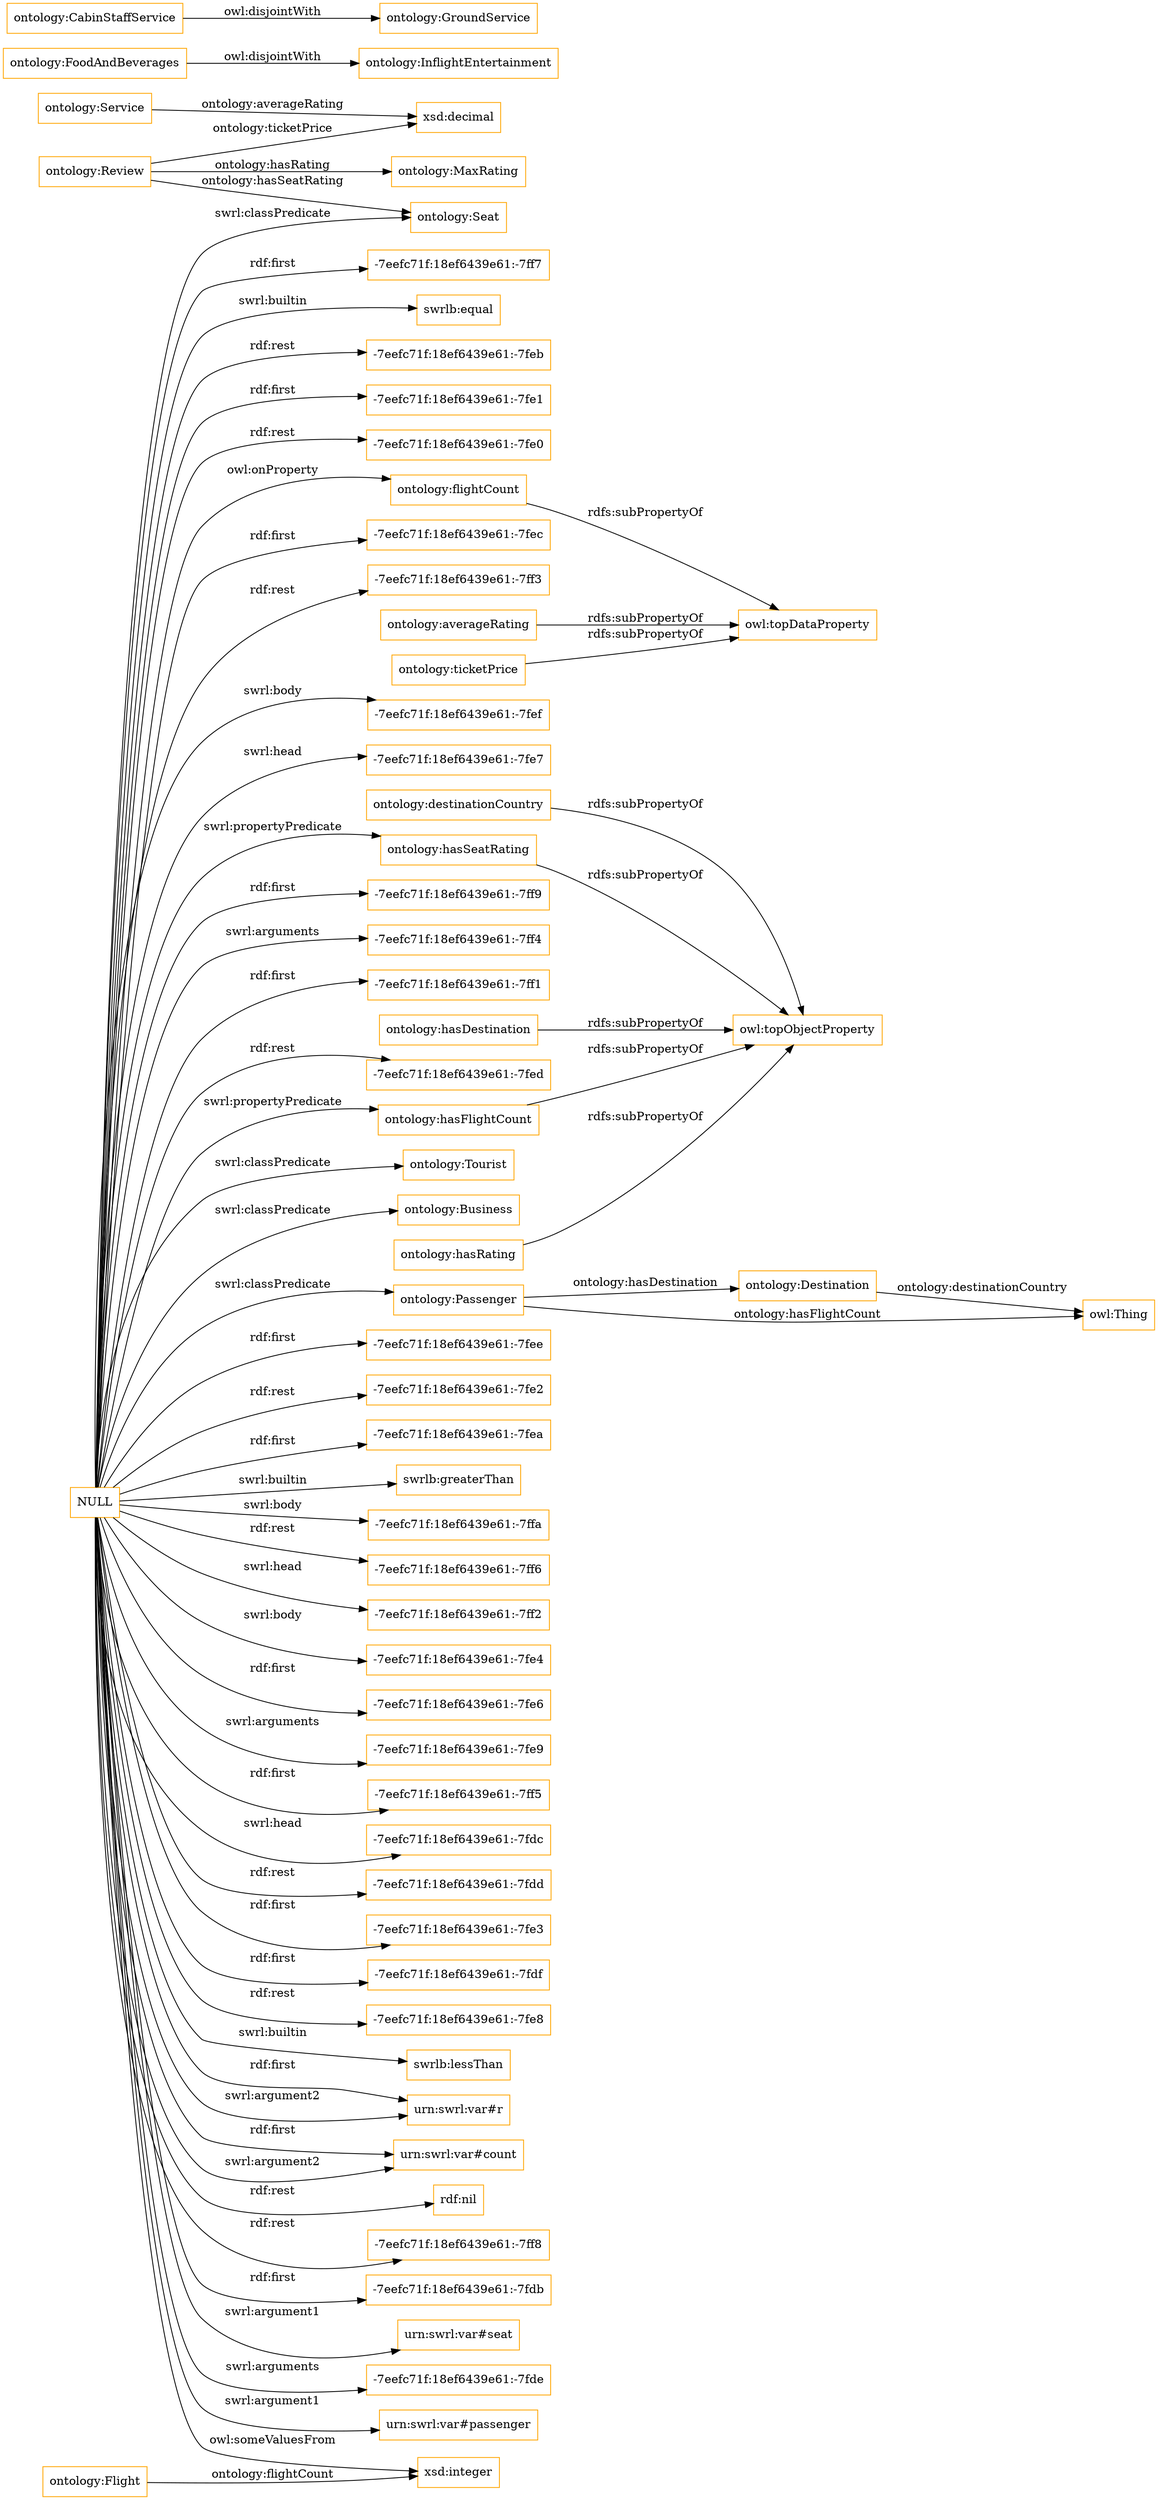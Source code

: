 digraph ar2dtool_diagram { 
rankdir=LR;
size="1501"
node [shape = rectangle, color="orange"]; "ontology:MaxRating" "ontology:FoodAndBeverages" "ontology:Tourist" "ontology:Flight" "ontology:Seat" "ontology:GroundService" "ontology:CabinStaffService" "ontology:Business" "ontology:Review" "ontology:InflightEntertainment" "ontology:Passenger" "ontology:Destination" "ontology:Service" ; /*classes style*/
	"ontology:flightCount" -> "owl:topDataProperty" [ label = "rdfs:subPropertyOf" ];
	"ontology:destinationCountry" -> "owl:topObjectProperty" [ label = "rdfs:subPropertyOf" ];
	"ontology:hasFlightCount" -> "owl:topObjectProperty" [ label = "rdfs:subPropertyOf" ];
	"ontology:hasSeatRating" -> "owl:topObjectProperty" [ label = "rdfs:subPropertyOf" ];
	"ontology:CabinStaffService" -> "ontology:GroundService" [ label = "owl:disjointWith" ];
	"ontology:FoodAndBeverages" -> "ontology:InflightEntertainment" [ label = "owl:disjointWith" ];
	"ontology:averageRating" -> "owl:topDataProperty" [ label = "rdfs:subPropertyOf" ];
	"ontology:ticketPrice" -> "owl:topDataProperty" [ label = "rdfs:subPropertyOf" ];
	"NULL" -> "-7eefc71f:18ef6439e61:-7fee" [ label = "rdf:first" ];
	"NULL" -> "ontology:hasSeatRating" [ label = "swrl:propertyPredicate" ];
	"NULL" -> "-7eefc71f:18ef6439e61:-7fe2" [ label = "rdf:rest" ];
	"NULL" -> "-7eefc71f:18ef6439e61:-7fea" [ label = "rdf:first" ];
	"NULL" -> "swrlb:greaterThan" [ label = "swrl:builtin" ];
	"NULL" -> "-7eefc71f:18ef6439e61:-7ffa" [ label = "swrl:body" ];
	"NULL" -> "ontology:Business" [ label = "swrl:classPredicate" ];
	"NULL" -> "-7eefc71f:18ef6439e61:-7ff6" [ label = "rdf:rest" ];
	"NULL" -> "-7eefc71f:18ef6439e61:-7ff2" [ label = "swrl:head" ];
	"NULL" -> "ontology:Seat" [ label = "swrl:classPredicate" ];
	"NULL" -> "-7eefc71f:18ef6439e61:-7fe4" [ label = "swrl:body" ];
	"NULL" -> "-7eefc71f:18ef6439e61:-7fe6" [ label = "rdf:first" ];
	"NULL" -> "ontology:Passenger" [ label = "swrl:classPredicate" ];
	"NULL" -> "-7eefc71f:18ef6439e61:-7fe9" [ label = "swrl:arguments" ];
	"NULL" -> "-7eefc71f:18ef6439e61:-7ff5" [ label = "rdf:first" ];
	"NULL" -> "-7eefc71f:18ef6439e61:-7fdc" [ label = "swrl:head" ];
	"NULL" -> "-7eefc71f:18ef6439e61:-7fdd" [ label = "rdf:rest" ];
	"NULL" -> "-7eefc71f:18ef6439e61:-7fe3" [ label = "rdf:first" ];
	"NULL" -> "-7eefc71f:18ef6439e61:-7fdf" [ label = "rdf:first" ];
	"NULL" -> "-7eefc71f:18ef6439e61:-7fe8" [ label = "rdf:rest" ];
	"NULL" -> "swrlb:lessThan" [ label = "swrl:builtin" ];
	"NULL" -> "urn:swrl:var#r" [ label = "swrl:argument2" ];
	"NULL" -> "urn:swrl:var#count" [ label = "rdf:first" ];
	"NULL" -> "rdf:nil" [ label = "rdf:rest" ];
	"NULL" -> "-7eefc71f:18ef6439e61:-7ff8" [ label = "rdf:rest" ];
	"NULL" -> "-7eefc71f:18ef6439e61:-7fdb" [ label = "rdf:first" ];
	"NULL" -> "urn:swrl:var#seat" [ label = "swrl:argument1" ];
	"NULL" -> "-7eefc71f:18ef6439e61:-7fde" [ label = "swrl:arguments" ];
	"NULL" -> "urn:swrl:var#passenger" [ label = "swrl:argument1" ];
	"NULL" -> "-7eefc71f:18ef6439e61:-7ff7" [ label = "rdf:first" ];
	"NULL" -> "swrlb:equal" [ label = "swrl:builtin" ];
	"NULL" -> "ontology:hasFlightCount" [ label = "swrl:propertyPredicate" ];
	"NULL" -> "-7eefc71f:18ef6439e61:-7feb" [ label = "rdf:rest" ];
	"NULL" -> "-7eefc71f:18ef6439e61:-7fe1" [ label = "rdf:first" ];
	"NULL" -> "-7eefc71f:18ef6439e61:-7fe0" [ label = "rdf:rest" ];
	"NULL" -> "ontology:flightCount" [ label = "owl:onProperty" ];
	"NULL" -> "-7eefc71f:18ef6439e61:-7fec" [ label = "rdf:first" ];
	"NULL" -> "-7eefc71f:18ef6439e61:-7ff3" [ label = "rdf:rest" ];
	"NULL" -> "urn:swrl:var#count" [ label = "swrl:argument2" ];
	"NULL" -> "-7eefc71f:18ef6439e61:-7fef" [ label = "swrl:body" ];
	"NULL" -> "xsd:integer" [ label = "owl:someValuesFrom" ];
	"NULL" -> "-7eefc71f:18ef6439e61:-7fe7" [ label = "swrl:head" ];
	"NULL" -> "-7eefc71f:18ef6439e61:-7ff9" [ label = "rdf:first" ];
	"NULL" -> "ontology:Tourist" [ label = "swrl:classPredicate" ];
	"NULL" -> "urn:swrl:var#r" [ label = "rdf:first" ];
	"NULL" -> "-7eefc71f:18ef6439e61:-7ff4" [ label = "swrl:arguments" ];
	"NULL" -> "-7eefc71f:18ef6439e61:-7ff1" [ label = "rdf:first" ];
	"NULL" -> "-7eefc71f:18ef6439e61:-7fed" [ label = "rdf:rest" ];
	"ontology:hasDestination" -> "owl:topObjectProperty" [ label = "rdfs:subPropertyOf" ];
	"ontology:hasRating" -> "owl:topObjectProperty" [ label = "rdfs:subPropertyOf" ];
	"ontology:Destination" -> "owl:Thing" [ label = "ontology:destinationCountry" ];
	"ontology:Review" -> "ontology:Seat" [ label = "ontology:hasSeatRating" ];
	"ontology:Review" -> "xsd:decimal" [ label = "ontology:ticketPrice" ];
	"ontology:Review" -> "ontology:MaxRating" [ label = "ontology:hasRating" ];
	"ontology:Passenger" -> "owl:Thing" [ label = "ontology:hasFlightCount" ];
	"ontology:Service" -> "xsd:decimal" [ label = "ontology:averageRating" ];
	"ontology:Passenger" -> "ontology:Destination" [ label = "ontology:hasDestination" ];
	"ontology:Flight" -> "xsd:integer" [ label = "ontology:flightCount" ];

}
